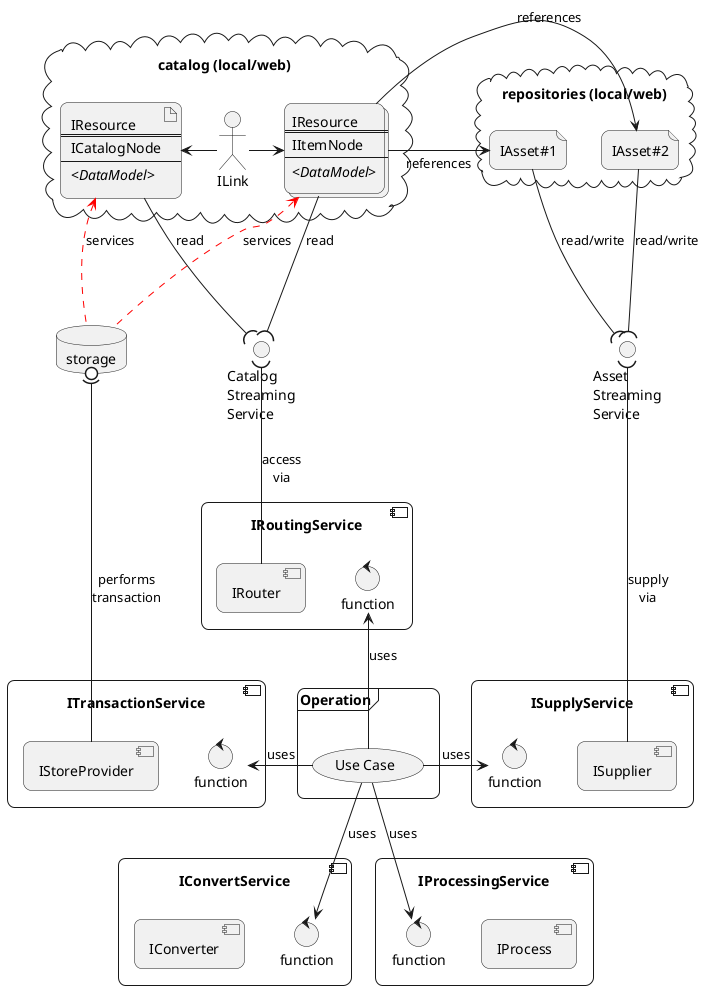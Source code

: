@startuml Conceptual Design

skinparam roundCorner 15

frame Operation {
    usecase "Use Case" as uc
}

component IRoutingService {
    component IRouter
    control function as routingFunction
}



cloud "catalog (local/web)" as catalog {
    artifact IResource1 [
    IResource
    ====
    ICatalogNode
    ----
    <<i>DataModel</i>>
    ]
    collections IResource2 [
    IResource
    ====
    IItemNode
    ----
    <<i>DataModel</i>>
    ]
    IResource1 <- ILink
    ILink -> IResource2
}

component ISupplyService {
    component ISupplier
    control function as supplyFunction
}

database storage {

}

component ITransactionService {
    component IStoreProvider
    control function as transactionFunction
}

component IConvertService {
    control function as convertFunction
    component IConverter
}

component IProcessingService {
    component IProcess
    control function as processFunction
}

uc -up-> routingFunction : uses
uc -right-> supplyFunction : uses
uc -> transactionFunction : uses
uc -down-> convertFunction : uses
uc -down-> processFunction : uses

cloud "repositories (local/web)" as repo {
    file "IAsset#1" as IAsset1
    file "IAsset#2" as IAsset2
}

interface "Catalog\nStreaming\nService" as protocol
IResource1 -down-( protocol : "read"
IResource2 -down-( protocol : "read"
protocol )-down- IRouter : "access\nvia"

IResource2 -> IAsset1 : "references"
IResource2 -> IAsset2 : "references"

interface "Asset\nStreaming\nService" as protocol2

IAsset1 -down-( protocol2 : "read/write"
IAsset2 -down-( protocol2 : "read/write"
protocol2 )-down- ISupplier : "supply\nvia"

storage 0)-down- IStoreProvider : "performs\ntransaction"

storage -up-> IResource1 #red;line.dashed : services
storage -up-> IResource2 #red;line.dashed : services



@enduml